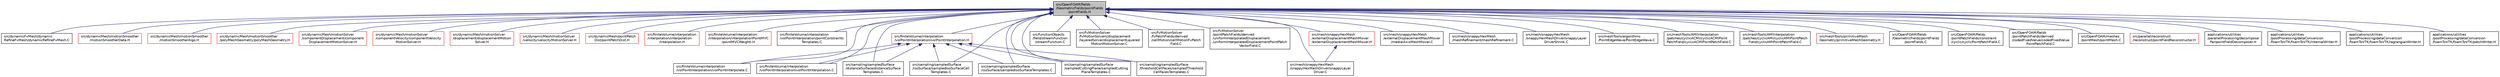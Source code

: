 digraph "src/OpenFOAM/fields/GeometricFields/pointFields/pointFields.H"
{
  bgcolor="transparent";
  edge [fontname="Helvetica",fontsize="10",labelfontname="Helvetica",labelfontsize="10"];
  node [fontname="Helvetica",fontsize="10",shape=record];
  Node294 [label="src/OpenFOAM/fields\l/GeometricFields/pointFields\l/pointFields.H",height=0.2,width=0.4,color="black", fillcolor="grey75", style="filled", fontcolor="black"];
  Node294 -> Node295 [dir="back",color="midnightblue",fontsize="10",style="solid",fontname="Helvetica"];
  Node295 [label="src/dynamicFvMesh/dynamic\lRefineFvMesh/dynamicRefineFvMesh.C",height=0.2,width=0.4,color="black",URL="$a00269.html"];
  Node294 -> Node296 [dir="back",color="midnightblue",fontsize="10",style="solid",fontname="Helvetica"];
  Node296 [label="src/dynamicMesh/motionSmoother\l/motionSmootherData.H",height=0.2,width=0.4,color="red",URL="$a00605.html"];
  Node294 -> Node309 [dir="back",color="midnightblue",fontsize="10",style="solid",fontname="Helvetica"];
  Node309 [label="src/dynamicMesh/motionSmoother\l/motionSmootherAlgo.H",height=0.2,width=0.4,color="red",URL="$a00593.html"];
  Node294 -> Node316 [dir="back",color="midnightblue",fontsize="10",style="solid",fontname="Helvetica"];
  Node316 [label="src/dynamicMesh/motionSmoother\l/polyMeshGeometry/polyMeshGeometry.H",height=0.2,width=0.4,color="red",URL="$a00611.html"];
  Node294 -> Node318 [dir="back",color="midnightblue",fontsize="10",style="solid",fontname="Helvetica"];
  Node318 [label="src/dynamicMesh/motionSolver\l/componentDisplacement/component\lDisplacementMotionSolver.H",height=0.2,width=0.4,color="red",URL="$a00617.html"];
  Node294 -> Node322 [dir="back",color="midnightblue",fontsize="10",style="solid",fontname="Helvetica"];
  Node322 [label="src/dynamicMesh/motionSolver\l/componentVelocity/componentVelocity\lMotionSolver.H",height=0.2,width=0.4,color="red",URL="$a00623.html"];
  Node294 -> Node328 [dir="back",color="midnightblue",fontsize="10",style="solid",fontname="Helvetica"];
  Node328 [label="src/dynamicMesh/motionSolver\l/displacement/displacementMotion\lSolver.H",height=0.2,width=0.4,color="red",URL="$a00629.html"];
  Node294 -> Node348 [dir="back",color="midnightblue",fontsize="10",style="solid",fontname="Helvetica"];
  Node348 [label="src/dynamicMesh/motionSolver\l/velocity/velocityMotionSolver.H",height=0.2,width=0.4,color="red",URL="$a00641.html"];
  Node294 -> Node353 [dir="back",color="midnightblue",fontsize="10",style="solid",fontname="Helvetica"];
  Node353 [label="src/dynamicMesh/pointPatch\lDist/pointPatchDist.H",height=0.2,width=0.4,color="red",URL="$a00662.html"];
  Node294 -> Node355 [dir="back",color="midnightblue",fontsize="10",style="solid",fontname="Helvetica"];
  Node355 [label="src/finiteVolume/interpolation\l/interpolation/interpolation\l/interpolation.H",height=0.2,width=0.4,color="red",URL="$a03953.html"];
  Node294 -> Node505 [dir="back",color="midnightblue",fontsize="10",style="solid",fontname="Helvetica"];
  Node505 [label="src/finiteVolume/interpolation\l/interpolation/interpolationPointMVC\l/pointMVCWeightI.H",height=0.2,width=0.4,color="red",URL="$a04049.html"];
  Node294 -> Node508 [dir="back",color="midnightblue",fontsize="10",style="solid",fontname="Helvetica"];
  Node508 [label="src/finiteVolume/interpolation\l/volPointInterpolation/pointConstraints\lTemplates.C",height=0.2,width=0.4,color="black",URL="$a04526.html"];
  Node294 -> Node509 [dir="back",color="midnightblue",fontsize="10",style="solid",fontname="Helvetica"];
  Node509 [label="src/finiteVolume/interpolation\l/volPointInterpolation/volPointInterpolation.H",height=0.2,width=0.4,color="red",URL="$a04535.html"];
  Node509 -> Node512 [dir="back",color="midnightblue",fontsize="10",style="solid",fontname="Helvetica"];
  Node512 [label="src/finiteVolume/interpolation\l/volPointInterpolation/volPointInterpolate.C",height=0.2,width=0.4,color="black",URL="$a04529.html"];
  Node509 -> Node513 [dir="back",color="midnightblue",fontsize="10",style="solid",fontname="Helvetica"];
  Node513 [label="src/finiteVolume/interpolation\l/volPointInterpolation/volPointInterpolation.C",height=0.2,width=0.4,color="black",URL="$a04532.html"];
  Node509 -> Node474 [dir="back",color="midnightblue",fontsize="10",style="solid",fontname="Helvetica"];
  Node474 [label="src/sampling/sampledSurface\l/distanceSurface/distanceSurface\lTemplates.C",height=0.2,width=0.4,color="black",URL="$a15056.html"];
  Node509 -> Node480 [dir="back",color="midnightblue",fontsize="10",style="solid",fontname="Helvetica"];
  Node480 [label="src/sampling/sampledSurface\l/isoSurface/sampledIsoSurfaceCell\lTemplates.C",height=0.2,width=0.4,color="black",URL="$a15089.html"];
  Node509 -> Node477 [dir="back",color="midnightblue",fontsize="10",style="solid",fontname="Helvetica"];
  Node477 [label="src/sampling/sampledSurface\l/isoSurface/sampledIsoSurfaceTemplates.C",height=0.2,width=0.4,color="black",URL="$a15092.html"];
  Node509 -> Node483 [dir="back",color="midnightblue",fontsize="10",style="solid",fontname="Helvetica"];
  Node483 [label="src/sampling/sampledSurface\l/sampledCuttingPlane/sampledCutting\lPlaneTemplates.C",height=0.2,width=0.4,color="black",URL="$a15101.html"];
  Node509 -> Node504 [dir="back",color="midnightblue",fontsize="10",style="solid",fontname="Helvetica"];
  Node504 [label="src/sampling/sampledSurface\l/thresholdCellFaces/sampledThreshold\lCellFacesTemplates.C",height=0.2,width=0.4,color="black",URL="$a15170.html"];
  Node294 -> Node512 [dir="back",color="midnightblue",fontsize="10",style="solid",fontname="Helvetica"];
  Node294 -> Node513 [dir="back",color="midnightblue",fontsize="10",style="solid",fontname="Helvetica"];
  Node294 -> Node520 [dir="back",color="midnightblue",fontsize="10",style="solid",fontname="Helvetica"];
  Node520 [label="src/functionObjects\l/field/streamFunction\l/streamFunction.C",height=0.2,width=0.4,color="black",URL="$a04790.html"];
  Node294 -> Node335 [dir="back",color="midnightblue",fontsize="10",style="solid",fontname="Helvetica"];
  Node335 [label="src/fvMotionSolver\l/fvMotionSolvers/displacement\l/layeredSolver/displacementLayered\lMotionMotionSolver.C",height=0.2,width=0.4,color="black",URL="$a05039.html"];
  Node294 -> Node521 [dir="back",color="midnightblue",fontsize="10",style="solid",fontname="Helvetica"];
  Node521 [label="src/fvMotionSolver\l/fvPatchFields/derived\l/cellMotion/cellMotionFvPatch\lField.C",height=0.2,width=0.4,color="black",URL="$a05075.html"];
  Node294 -> Node522 [dir="back",color="midnightblue",fontsize="10",style="solid",fontname="Helvetica"];
  Node522 [label="src/fvMotionSolver\l/pointPatchFields/derived\l/uniformInterpolatedDisplacement\l/uniformInterpolatedDisplacementPointPatch\lVectorField.C",height=0.2,width=0.4,color="black",URL="$a05216.html"];
  Node294 -> Node523 [dir="back",color="midnightblue",fontsize="10",style="solid",fontname="Helvetica"];
  Node523 [label="src/mesh/snappyHexMesh\l/externalDisplacementMeshMover\l/externalDisplacementMeshMover.H",height=0.2,width=0.4,color="red",URL="$a07712.html"];
  Node523 -> Node304 [dir="back",color="midnightblue",fontsize="10",style="solid",fontname="Helvetica"];
  Node304 [label="src/mesh/snappyHexMesh\l/snappyHexMeshDriver/snappyLayer\lDriver.C",height=0.2,width=0.4,color="black",URL="$a07814.html",tooltip="All to do with adding cell layers. "];
  Node294 -> Node314 [dir="back",color="midnightblue",fontsize="10",style="solid",fontname="Helvetica"];
  Node314 [label="src/mesh/snappyHexMesh\l/externalDisplacementMeshMover\l/medialAxisMeshMover.C",height=0.2,width=0.4,color="black",URL="$a07715.html"];
  Node294 -> Node525 [dir="back",color="midnightblue",fontsize="10",style="solid",fontname="Helvetica"];
  Node525 [label="src/mesh/snappyHexMesh\l/meshRefinement/meshRefinement.C",height=0.2,width=0.4,color="black",URL="$a07733.html"];
  Node294 -> Node304 [dir="back",color="midnightblue",fontsize="10",style="solid",fontname="Helvetica"];
  Node294 -> Node305 [dir="back",color="midnightblue",fontsize="10",style="solid",fontname="Helvetica"];
  Node305 [label="src/mesh/snappyHexMesh\l/snappyHexMeshDriver/snappyLayer\lDriverShrink.C",height=0.2,width=0.4,color="black",URL="$a07820.html",tooltip="Shrinking mesh (part of adding cell layers) "];
  Node294 -> Node526 [dir="back",color="midnightblue",fontsize="10",style="solid",fontname="Helvetica"];
  Node526 [label="src/meshTools/algorithms\l/PointEdgeWave/PointEdgeWave.C",height=0.2,width=0.4,color="black",URL="$a07919.html"];
  Node294 -> Node527 [dir="back",color="midnightblue",fontsize="10",style="solid",fontname="Helvetica"];
  Node527 [label="src/meshTools/AMIInterpolation\l/patches/cyclicACMI/cyclicACMIPoint\lPatchField/cyclicACMIPointPatchField.C",height=0.2,width=0.4,color="black",URL="$a08036.html"];
  Node294 -> Node528 [dir="back",color="midnightblue",fontsize="10",style="solid",fontname="Helvetica"];
  Node528 [label="src/meshTools/AMIInterpolation\l/patches/cyclicAMI/cyclicAMIPointPatch\lField/cyclicAMIPointPatchField.C",height=0.2,width=0.4,color="black",URL="$a08075.html"];
  Node294 -> Node529 [dir="back",color="midnightblue",fontsize="10",style="solid",fontname="Helvetica"];
  Node529 [label="src/meshTools/primitiveMesh\lGeometry/primitiveMeshGeometry.H",height=0.2,width=0.4,color="red",URL="$a08378.html"];
  Node294 -> Node531 [dir="back",color="midnightblue",fontsize="10",style="solid",fontname="Helvetica"];
  Node531 [label="src/OpenFOAM/fields\l/GeometricFields/pointFields\l/pointFields.C",height=0.2,width=0.4,color="black",URL="$a10592.html"];
  Node294 -> Node532 [dir="back",color="midnightblue",fontsize="10",style="solid",fontname="Helvetica"];
  Node532 [label="src/OpenFOAM/fields\l/pointPatchFields/constraint\l/cyclic/cyclicPointPatchField.C",height=0.2,width=0.4,color="black",URL="$a10679.html"];
  Node294 -> Node533 [dir="back",color="midnightblue",fontsize="10",style="solid",fontname="Helvetica"];
  Node533 [label="src/OpenFOAM/fields\l/pointPatchFields/derived\l/codedFixedValue/codedFixedValue\lPointPatchField.C",height=0.2,width=0.4,color="black",URL="$a10787.html"];
  Node294 -> Node534 [dir="back",color="midnightblue",fontsize="10",style="solid",fontname="Helvetica"];
  Node534 [label="src/OpenFOAM/meshes\l/pointMesh/pointMesh.C",height=0.2,width=0.4,color="black",URL="$a12155.html"];
  Node294 -> Node535 [dir="back",color="midnightblue",fontsize="10",style="solid",fontname="Helvetica"];
  Node535 [label="src/parallel/reconstruct\l/reconstruct/pointFieldReconstructor.H",height=0.2,width=0.4,color="red",URL="$a13967.html"];
  Node294 -> Node474 [dir="back",color="midnightblue",fontsize="10",style="solid",fontname="Helvetica"];
  Node294 -> Node480 [dir="back",color="midnightblue",fontsize="10",style="solid",fontname="Helvetica"];
  Node294 -> Node477 [dir="back",color="midnightblue",fontsize="10",style="solid",fontname="Helvetica"];
  Node294 -> Node483 [dir="back",color="midnightblue",fontsize="10",style="solid",fontname="Helvetica"];
  Node294 -> Node504 [dir="back",color="midnightblue",fontsize="10",style="solid",fontname="Helvetica"];
  Node294 -> Node538 [dir="back",color="midnightblue",fontsize="10",style="solid",fontname="Helvetica"];
  Node538 [label="applications/utilities\l/parallelProcessing/decompose\lPar/pointFieldDecomposer.H",height=0.2,width=0.4,color="black",URL="$a19214.html"];
  Node294 -> Node539 [dir="back",color="midnightblue",fontsize="10",style="solid",fontname="Helvetica"];
  Node539 [label="applications/utilities\l/postProcessing/dataConversion\l/foamToVTK/foamToVTK/internalWriter.H",height=0.2,width=0.4,color="black",URL="$a19376.html"];
  Node294 -> Node540 [dir="back",color="midnightblue",fontsize="10",style="solid",fontname="Helvetica"];
  Node540 [label="applications/utilities\l/postProcessing/dataConversion\l/foamToVTK/foamToVTK/lagrangianWriter.H",height=0.2,width=0.4,color="black",URL="$a19385.html"];
  Node294 -> Node541 [dir="back",color="midnightblue",fontsize="10",style="solid",fontname="Helvetica"];
  Node541 [label="applications/utilities\l/postProcessing/dataConversion\l/foamToVTK/foamToVTK/patchWriter.H",height=0.2,width=0.4,color="black",URL="$a19394.html"];
}
